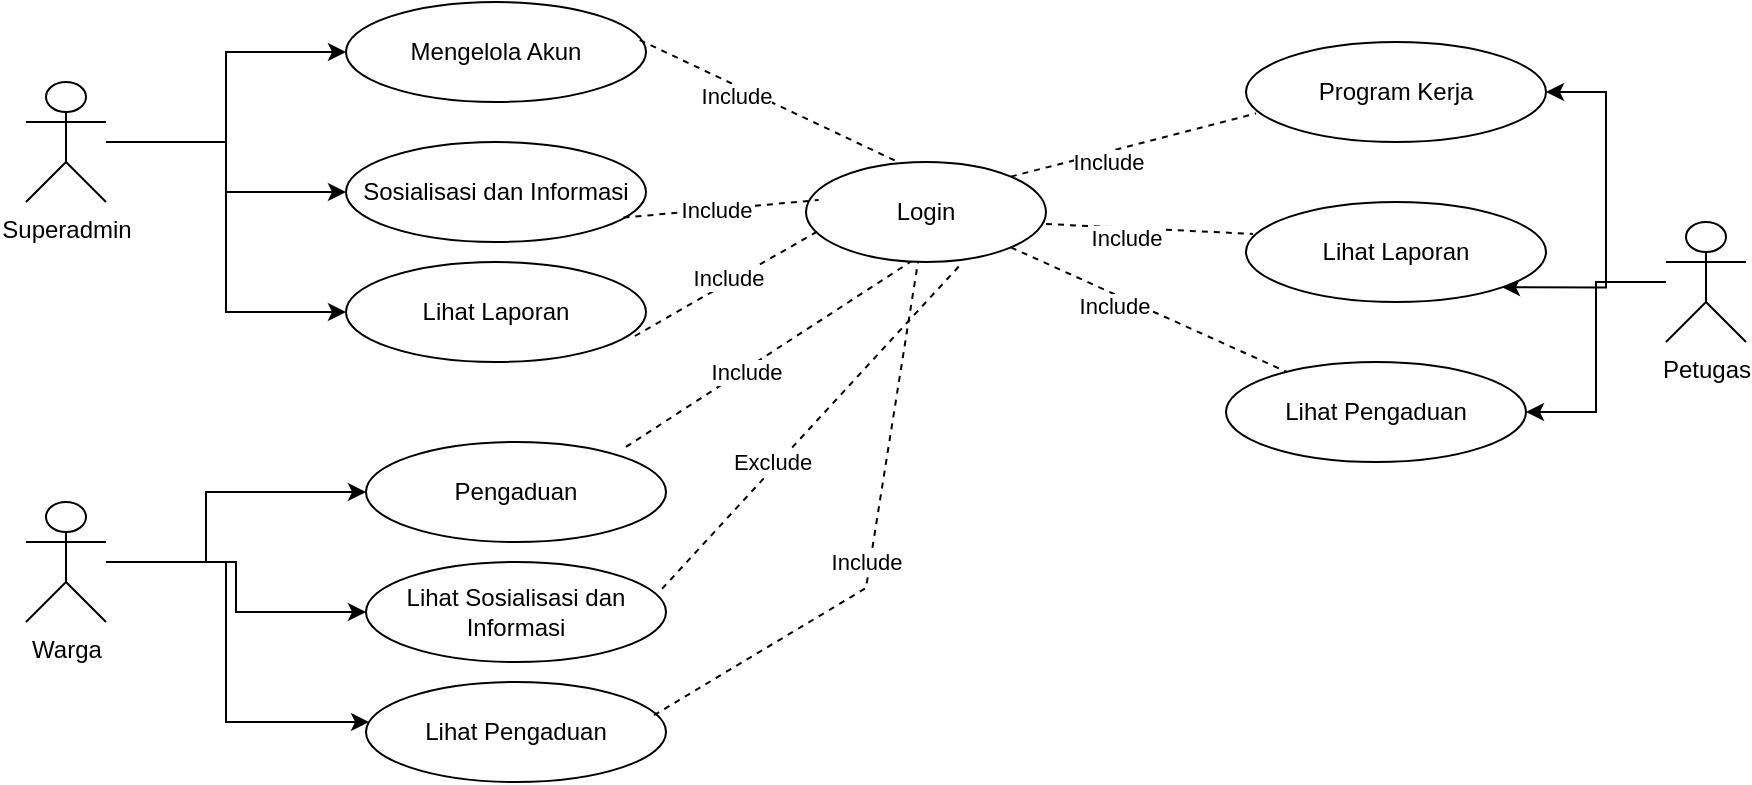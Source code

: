 <mxfile version="26.1.3">
  <diagram name="Halaman-1" id="34XxjFvA5yVBI5Y3is8h">
    <mxGraphModel dx="2062" dy="655" grid="1" gridSize="10" guides="1" tooltips="1" connect="1" arrows="1" fold="1" page="1" pageScale="1" pageWidth="827" pageHeight="1169" math="0" shadow="0">
      <root>
        <mxCell id="0" />
        <mxCell id="1" parent="0" />
        <mxCell id="VAW47h7jwuFpxoAy4my7-58" style="edgeStyle=orthogonalEdgeStyle;rounded=0;orthogonalLoop=1;jettySize=auto;html=1;entryX=1;entryY=0.5;entryDx=0;entryDy=0;" edge="1" parent="1" source="VAW47h7jwuFpxoAy4my7-1" target="VAW47h7jwuFpxoAy4my7-54">
          <mxGeometry relative="1" as="geometry" />
        </mxCell>
        <mxCell id="VAW47h7jwuFpxoAy4my7-60" style="edgeStyle=orthogonalEdgeStyle;rounded=0;orthogonalLoop=1;jettySize=auto;html=1;entryX=1;entryY=1;entryDx=0;entryDy=0;" edge="1" parent="1" source="VAW47h7jwuFpxoAy4my7-1" target="VAW47h7jwuFpxoAy4my7-55">
          <mxGeometry relative="1" as="geometry" />
        </mxCell>
        <mxCell id="VAW47h7jwuFpxoAy4my7-61" style="edgeStyle=orthogonalEdgeStyle;rounded=0;orthogonalLoop=1;jettySize=auto;html=1;entryX=1;entryY=0.5;entryDx=0;entryDy=0;" edge="1" parent="1" source="VAW47h7jwuFpxoAy4my7-1" target="VAW47h7jwuFpxoAy4my7-56">
          <mxGeometry relative="1" as="geometry" />
        </mxCell>
        <mxCell id="VAW47h7jwuFpxoAy4my7-1" value="&lt;div&gt;Petugas&lt;/div&gt;" style="shape=umlActor;verticalLabelPosition=bottom;verticalAlign=top;html=1;outlineConnect=0;direction=east;" vertex="1" parent="1">
          <mxGeometry x="750" y="260" width="40" height="60" as="geometry" />
        </mxCell>
        <mxCell id="VAW47h7jwuFpxoAy4my7-42" style="edgeStyle=orthogonalEdgeStyle;rounded=0;orthogonalLoop=1;jettySize=auto;html=1;" edge="1" parent="1" source="VAW47h7jwuFpxoAy4my7-10" target="VAW47h7jwuFpxoAy4my7-38">
          <mxGeometry relative="1" as="geometry" />
        </mxCell>
        <mxCell id="VAW47h7jwuFpxoAy4my7-43" style="edgeStyle=orthogonalEdgeStyle;rounded=0;orthogonalLoop=1;jettySize=auto;html=1;entryX=0;entryY=0.5;entryDx=0;entryDy=0;" edge="1" parent="1" source="VAW47h7jwuFpxoAy4my7-10" target="VAW47h7jwuFpxoAy4my7-39">
          <mxGeometry relative="1" as="geometry" />
        </mxCell>
        <mxCell id="VAW47h7jwuFpxoAy4my7-44" style="edgeStyle=orthogonalEdgeStyle;rounded=0;orthogonalLoop=1;jettySize=auto;html=1;entryX=0;entryY=0.5;entryDx=0;entryDy=0;" edge="1" parent="1" source="VAW47h7jwuFpxoAy4my7-10" target="VAW47h7jwuFpxoAy4my7-40">
          <mxGeometry relative="1" as="geometry" />
        </mxCell>
        <mxCell id="VAW47h7jwuFpxoAy4my7-10" value="&lt;div&gt;Superadmin&lt;/div&gt;" style="shape=umlActor;verticalLabelPosition=bottom;verticalAlign=top;html=1;outlineConnect=0;direction=east;" vertex="1" parent="1">
          <mxGeometry x="-70" y="190" width="40" height="60" as="geometry" />
        </mxCell>
        <mxCell id="VAW47h7jwuFpxoAy4my7-25" style="edgeStyle=orthogonalEdgeStyle;rounded=0;orthogonalLoop=1;jettySize=auto;html=1;" edge="1" parent="1" source="VAW47h7jwuFpxoAy4my7-11" target="VAW47h7jwuFpxoAy4my7-17">
          <mxGeometry relative="1" as="geometry">
            <Array as="points">
              <mxPoint x="20" y="430" />
              <mxPoint x="20" y="395" />
            </Array>
          </mxGeometry>
        </mxCell>
        <mxCell id="VAW47h7jwuFpxoAy4my7-28" style="edgeStyle=orthogonalEdgeStyle;rounded=0;orthogonalLoop=1;jettySize=auto;html=1;entryX=0;entryY=0.5;entryDx=0;entryDy=0;" edge="1" parent="1" source="VAW47h7jwuFpxoAy4my7-11" target="VAW47h7jwuFpxoAy4my7-18">
          <mxGeometry relative="1" as="geometry" />
        </mxCell>
        <mxCell id="VAW47h7jwuFpxoAy4my7-29" style="edgeStyle=orthogonalEdgeStyle;rounded=0;orthogonalLoop=1;jettySize=auto;html=1;" edge="1" parent="1" source="VAW47h7jwuFpxoAy4my7-11" target="VAW47h7jwuFpxoAy4my7-19">
          <mxGeometry relative="1" as="geometry">
            <Array as="points">
              <mxPoint x="30" y="430" />
              <mxPoint x="30" y="510" />
            </Array>
          </mxGeometry>
        </mxCell>
        <mxCell id="VAW47h7jwuFpxoAy4my7-11" value="&lt;div&gt;Warga&lt;/div&gt;" style="shape=umlActor;verticalLabelPosition=bottom;verticalAlign=top;html=1;outlineConnect=0;direction=east;" vertex="1" parent="1">
          <mxGeometry x="-70" y="400" width="40" height="60" as="geometry" />
        </mxCell>
        <mxCell id="VAW47h7jwuFpxoAy4my7-15" value="Login" style="ellipse;whiteSpace=wrap;html=1;" vertex="1" parent="1">
          <mxGeometry x="320" y="230" width="120" height="50" as="geometry" />
        </mxCell>
        <mxCell id="VAW47h7jwuFpxoAy4my7-17" value="Pengaduan" style="ellipse;whiteSpace=wrap;html=1;" vertex="1" parent="1">
          <mxGeometry x="100" y="370" width="150" height="50" as="geometry" />
        </mxCell>
        <mxCell id="VAW47h7jwuFpxoAy4my7-18" value="Lihat Sosialisasi dan Informasi" style="ellipse;whiteSpace=wrap;html=1;" vertex="1" parent="1">
          <mxGeometry x="100" y="430" width="150" height="50" as="geometry" />
        </mxCell>
        <mxCell id="VAW47h7jwuFpxoAy4my7-19" value="Lihat Pengaduan" style="ellipse;whiteSpace=wrap;html=1;" vertex="1" parent="1">
          <mxGeometry x="100" y="490" width="150" height="50" as="geometry" />
        </mxCell>
        <mxCell id="VAW47h7jwuFpxoAy4my7-30" value="" style="endArrow=none;dashed=1;html=1;rounded=0;entryX=0.437;entryY=0.996;entryDx=0;entryDy=0;entryPerimeter=0;" edge="1" parent="1" target="VAW47h7jwuFpxoAy4my7-15">
          <mxGeometry width="50" height="50" relative="1" as="geometry">
            <mxPoint x="230.0" y="372.468" as="sourcePoint" />
            <mxPoint x="362.52" y="310.0" as="targetPoint" />
            <Array as="points" />
          </mxGeometry>
        </mxCell>
        <mxCell id="VAW47h7jwuFpxoAy4my7-33" value="Include" style="edgeLabel;html=1;align=center;verticalAlign=middle;resizable=0;points=[];" vertex="1" connectable="0" parent="VAW47h7jwuFpxoAy4my7-30">
          <mxGeometry x="-0.16" relative="1" as="geometry">
            <mxPoint y="1" as="offset" />
          </mxGeometry>
        </mxCell>
        <mxCell id="VAW47h7jwuFpxoAy4my7-32" value="" style="endArrow=none;dashed=1;html=1;rounded=0;exitX=0.987;exitY=0.268;exitDx=0;exitDy=0;exitPerimeter=0;entryX=0.64;entryY=1.036;entryDx=0;entryDy=0;entryPerimeter=0;" edge="1" parent="1" source="VAW47h7jwuFpxoAy4my7-18" target="VAW47h7jwuFpxoAy4my7-15">
          <mxGeometry width="50" height="50" relative="1" as="geometry">
            <mxPoint x="240.0" y="382.468" as="sourcePoint" />
            <mxPoint x="390" y="290" as="targetPoint" />
            <Array as="points" />
          </mxGeometry>
        </mxCell>
        <mxCell id="VAW47h7jwuFpxoAy4my7-34" value="" style="endArrow=none;dashed=1;html=1;rounded=0;exitX=0.96;exitY=0.332;exitDx=0;exitDy=0;exitPerimeter=0;" edge="1" parent="1" source="VAW47h7jwuFpxoAy4my7-19" target="VAW47h7jwuFpxoAy4my7-15">
          <mxGeometry width="50" height="50" relative="1" as="geometry">
            <mxPoint x="250" y="443" as="sourcePoint" />
            <mxPoint x="366" y="310" as="targetPoint" />
            <Array as="points">
              <mxPoint x="350" y="443" />
            </Array>
          </mxGeometry>
        </mxCell>
        <mxCell id="VAW47h7jwuFpxoAy4my7-36" value="Exclude" style="edgeLabel;html=1;align=center;verticalAlign=middle;resizable=0;points=[];" vertex="1" connectable="0" parent="1">
          <mxGeometry x="303.004" y="379.996" as="geometry" />
        </mxCell>
        <mxCell id="VAW47h7jwuFpxoAy4my7-37" value="Include" style="edgeLabel;html=1;align=center;verticalAlign=middle;resizable=0;points=[];" vertex="1" connectable="0" parent="1">
          <mxGeometry x="350.004" y="429.996" as="geometry">
            <mxPoint as="offset" />
          </mxGeometry>
        </mxCell>
        <mxCell id="VAW47h7jwuFpxoAy4my7-38" value="Mengelola Akun" style="ellipse;whiteSpace=wrap;html=1;" vertex="1" parent="1">
          <mxGeometry x="90" y="150" width="150" height="50" as="geometry" />
        </mxCell>
        <mxCell id="VAW47h7jwuFpxoAy4my7-39" value="Sosialisasi dan Informasi" style="ellipse;whiteSpace=wrap;html=1;" vertex="1" parent="1">
          <mxGeometry x="90" y="220" width="150" height="50" as="geometry" />
        </mxCell>
        <mxCell id="VAW47h7jwuFpxoAy4my7-40" value="Lihat Laporan" style="ellipse;whiteSpace=wrap;html=1;" vertex="1" parent="1">
          <mxGeometry x="90" y="280" width="150" height="50" as="geometry" />
        </mxCell>
        <mxCell id="VAW47h7jwuFpxoAy4my7-45" value="" style="endArrow=none;dashed=1;html=1;rounded=0;entryX=0.383;entryY=0;entryDx=0;entryDy=0;entryPerimeter=0;exitX=0.979;exitY=0.38;exitDx=0;exitDy=0;exitPerimeter=0;" edge="1" parent="1" source="VAW47h7jwuFpxoAy4my7-38" target="VAW47h7jwuFpxoAy4my7-15">
          <mxGeometry width="50" height="50" relative="1" as="geometry">
            <mxPoint x="240" y="170" as="sourcePoint" />
            <mxPoint x="290" y="120" as="targetPoint" />
          </mxGeometry>
        </mxCell>
        <mxCell id="VAW47h7jwuFpxoAy4my7-46" value="Include" style="edgeLabel;html=1;align=center;verticalAlign=middle;resizable=0;points=[];" vertex="1" connectable="0" parent="VAW47h7jwuFpxoAy4my7-45">
          <mxGeometry x="-0.226" y="-5" relative="1" as="geometry">
            <mxPoint as="offset" />
          </mxGeometry>
        </mxCell>
        <mxCell id="VAW47h7jwuFpxoAy4my7-47" value="" style="endArrow=none;dashed=1;html=1;rounded=0;entryX=0.053;entryY=0.38;entryDx=0;entryDy=0;entryPerimeter=0;exitX=0.925;exitY=0.756;exitDx=0;exitDy=0;exitPerimeter=0;" edge="1" parent="1" source="VAW47h7jwuFpxoAy4my7-39" target="VAW47h7jwuFpxoAy4my7-15">
          <mxGeometry width="50" height="50" relative="1" as="geometry">
            <mxPoint x="240" y="245" as="sourcePoint" />
            <mxPoint x="290" y="195" as="targetPoint" />
          </mxGeometry>
        </mxCell>
        <mxCell id="VAW47h7jwuFpxoAy4my7-48" value="Include" style="edgeLabel;html=1;align=center;verticalAlign=middle;resizable=0;points=[];" vertex="1" connectable="0" parent="VAW47h7jwuFpxoAy4my7-47">
          <mxGeometry x="-0.064" relative="1" as="geometry">
            <mxPoint as="offset" />
          </mxGeometry>
        </mxCell>
        <mxCell id="VAW47h7jwuFpxoAy4my7-49" value="" style="endArrow=none;dashed=1;html=1;rounded=0;entryX=0.067;entryY=0.668;entryDx=0;entryDy=0;entryPerimeter=0;exitX=0.963;exitY=0.74;exitDx=0;exitDy=0;exitPerimeter=0;" edge="1" parent="1" source="VAW47h7jwuFpxoAy4my7-40" target="VAW47h7jwuFpxoAy4my7-15">
          <mxGeometry width="50" height="50" relative="1" as="geometry">
            <mxPoint x="240" y="350" as="sourcePoint" />
            <mxPoint x="290" y="300" as="targetPoint" />
          </mxGeometry>
        </mxCell>
        <mxCell id="VAW47h7jwuFpxoAy4my7-51" value="Include" style="edgeLabel;html=1;align=center;verticalAlign=middle;resizable=0;points=[];" vertex="1" connectable="0" parent="VAW47h7jwuFpxoAy4my7-49">
          <mxGeometry x="-0.006" y="3" relative="1" as="geometry">
            <mxPoint x="1" as="offset" />
          </mxGeometry>
        </mxCell>
        <mxCell id="VAW47h7jwuFpxoAy4my7-54" value="Program Kerja" style="ellipse;whiteSpace=wrap;html=1;" vertex="1" parent="1">
          <mxGeometry x="540" y="170" width="150" height="50" as="geometry" />
        </mxCell>
        <mxCell id="VAW47h7jwuFpxoAy4my7-55" value="Lihat Laporan" style="ellipse;whiteSpace=wrap;html=1;" vertex="1" parent="1">
          <mxGeometry x="540" y="250" width="150" height="50" as="geometry" />
        </mxCell>
        <mxCell id="VAW47h7jwuFpxoAy4my7-56" value="Lihat Pengaduan" style="ellipse;whiteSpace=wrap;html=1;" vertex="1" parent="1">
          <mxGeometry x="530" y="330" width="150" height="50" as="geometry" />
        </mxCell>
        <mxCell id="VAW47h7jwuFpxoAy4my7-57" style="edgeStyle=orthogonalEdgeStyle;rounded=0;orthogonalLoop=1;jettySize=auto;html=1;exitX=0.5;exitY=1;exitDx=0;exitDy=0;" edge="1" parent="1" source="VAW47h7jwuFpxoAy4my7-55" target="VAW47h7jwuFpxoAy4my7-55">
          <mxGeometry relative="1" as="geometry" />
        </mxCell>
        <mxCell id="VAW47h7jwuFpxoAy4my7-62" value="" style="endArrow=none;dashed=1;html=1;rounded=0;entryX=0.034;entryY=0.714;entryDx=0;entryDy=0;entryPerimeter=0;exitX=1;exitY=0;exitDx=0;exitDy=0;" edge="1" parent="1" source="VAW47h7jwuFpxoAy4my7-15" target="VAW47h7jwuFpxoAy4my7-54">
          <mxGeometry width="50" height="50" relative="1" as="geometry">
            <mxPoint x="411" y="190" as="sourcePoint" />
            <mxPoint x="540" y="251" as="targetPoint" />
          </mxGeometry>
        </mxCell>
        <mxCell id="VAW47h7jwuFpxoAy4my7-63" value="Include" style="edgeLabel;html=1;align=center;verticalAlign=middle;resizable=0;points=[];" vertex="1" connectable="0" parent="VAW47h7jwuFpxoAy4my7-62">
          <mxGeometry x="-0.226" y="-5" relative="1" as="geometry">
            <mxPoint as="offset" />
          </mxGeometry>
        </mxCell>
        <mxCell id="VAW47h7jwuFpxoAy4my7-64" value="" style="endArrow=none;dashed=1;html=1;rounded=0;entryX=0.023;entryY=0.319;entryDx=0;entryDy=0;entryPerimeter=0;exitX=1;exitY=0;exitDx=0;exitDy=0;" edge="1" parent="1" target="VAW47h7jwuFpxoAy4my7-55">
          <mxGeometry width="50" height="50" relative="1" as="geometry">
            <mxPoint x="440" y="261" as="sourcePoint" />
            <mxPoint x="562" y="230" as="targetPoint" />
          </mxGeometry>
        </mxCell>
        <mxCell id="VAW47h7jwuFpxoAy4my7-65" value="Include" style="edgeLabel;html=1;align=center;verticalAlign=middle;resizable=0;points=[];" vertex="1" connectable="0" parent="VAW47h7jwuFpxoAy4my7-64">
          <mxGeometry x="-0.226" y="-5" relative="1" as="geometry">
            <mxPoint as="offset" />
          </mxGeometry>
        </mxCell>
        <mxCell id="VAW47h7jwuFpxoAy4my7-66" value="" style="endArrow=none;dashed=1;html=1;rounded=0;exitX=1;exitY=1;exitDx=0;exitDy=0;" edge="1" parent="1" source="VAW47h7jwuFpxoAy4my7-15" target="VAW47h7jwuFpxoAy4my7-56">
          <mxGeometry width="50" height="50" relative="1" as="geometry">
            <mxPoint x="418" y="351" as="sourcePoint" />
            <mxPoint x="540" y="320" as="targetPoint" />
          </mxGeometry>
        </mxCell>
        <mxCell id="VAW47h7jwuFpxoAy4my7-67" value="Include" style="edgeLabel;html=1;align=center;verticalAlign=middle;resizable=0;points=[];" vertex="1" connectable="0" parent="VAW47h7jwuFpxoAy4my7-66">
          <mxGeometry x="-0.226" y="-5" relative="1" as="geometry">
            <mxPoint as="offset" />
          </mxGeometry>
        </mxCell>
      </root>
    </mxGraphModel>
  </diagram>
</mxfile>
